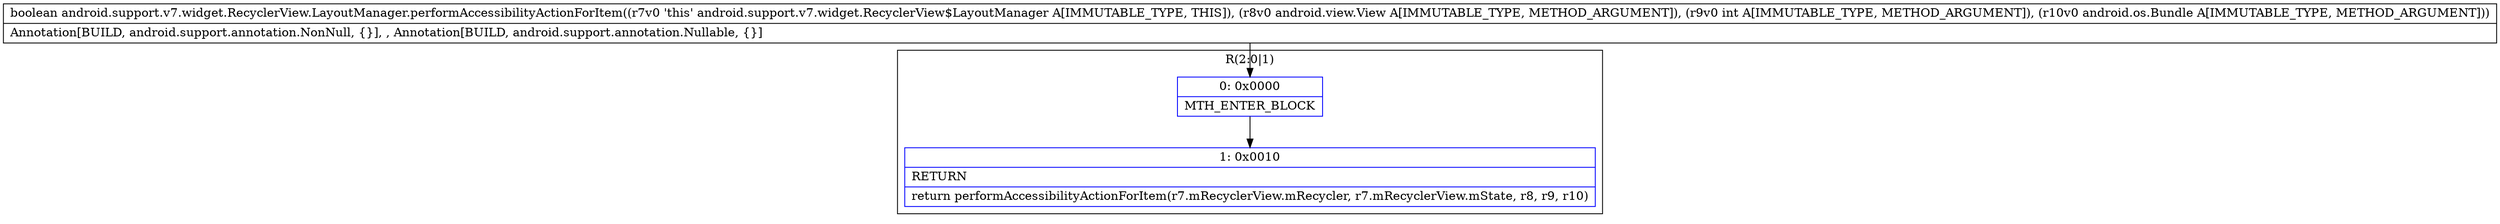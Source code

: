 digraph "CFG forandroid.support.v7.widget.RecyclerView.LayoutManager.performAccessibilityActionForItem(Landroid\/view\/View;ILandroid\/os\/Bundle;)Z" {
subgraph cluster_Region_1381920557 {
label = "R(2:0|1)";
node [shape=record,color=blue];
Node_0 [shape=record,label="{0\:\ 0x0000|MTH_ENTER_BLOCK\l}"];
Node_1 [shape=record,label="{1\:\ 0x0010|RETURN\l|return performAccessibilityActionForItem(r7.mRecyclerView.mRecycler, r7.mRecyclerView.mState, r8, r9, r10)\l}"];
}
MethodNode[shape=record,label="{boolean android.support.v7.widget.RecyclerView.LayoutManager.performAccessibilityActionForItem((r7v0 'this' android.support.v7.widget.RecyclerView$LayoutManager A[IMMUTABLE_TYPE, THIS]), (r8v0 android.view.View A[IMMUTABLE_TYPE, METHOD_ARGUMENT]), (r9v0 int A[IMMUTABLE_TYPE, METHOD_ARGUMENT]), (r10v0 android.os.Bundle A[IMMUTABLE_TYPE, METHOD_ARGUMENT]))  | Annotation[BUILD, android.support.annotation.NonNull, \{\}], , Annotation[BUILD, android.support.annotation.Nullable, \{\}]\l}"];
MethodNode -> Node_0;
Node_0 -> Node_1;
}


